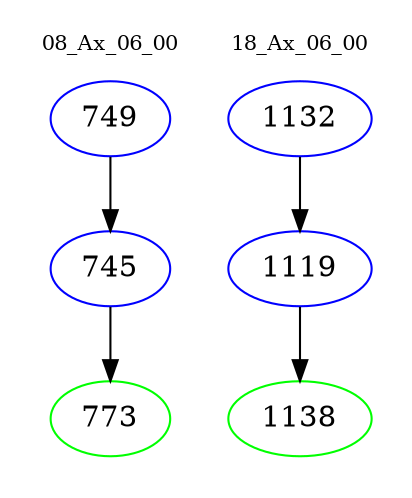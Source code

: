digraph{
subgraph cluster_0 {
color = white
label = "08_Ax_06_00";
fontsize=10;
T0_749 [label="749", color="blue"]
T0_749 -> T0_745 [color="black"]
T0_745 [label="745", color="blue"]
T0_745 -> T0_773 [color="black"]
T0_773 [label="773", color="green"]
}
subgraph cluster_1 {
color = white
label = "18_Ax_06_00";
fontsize=10;
T1_1132 [label="1132", color="blue"]
T1_1132 -> T1_1119 [color="black"]
T1_1119 [label="1119", color="blue"]
T1_1119 -> T1_1138 [color="black"]
T1_1138 [label="1138", color="green"]
}
}

